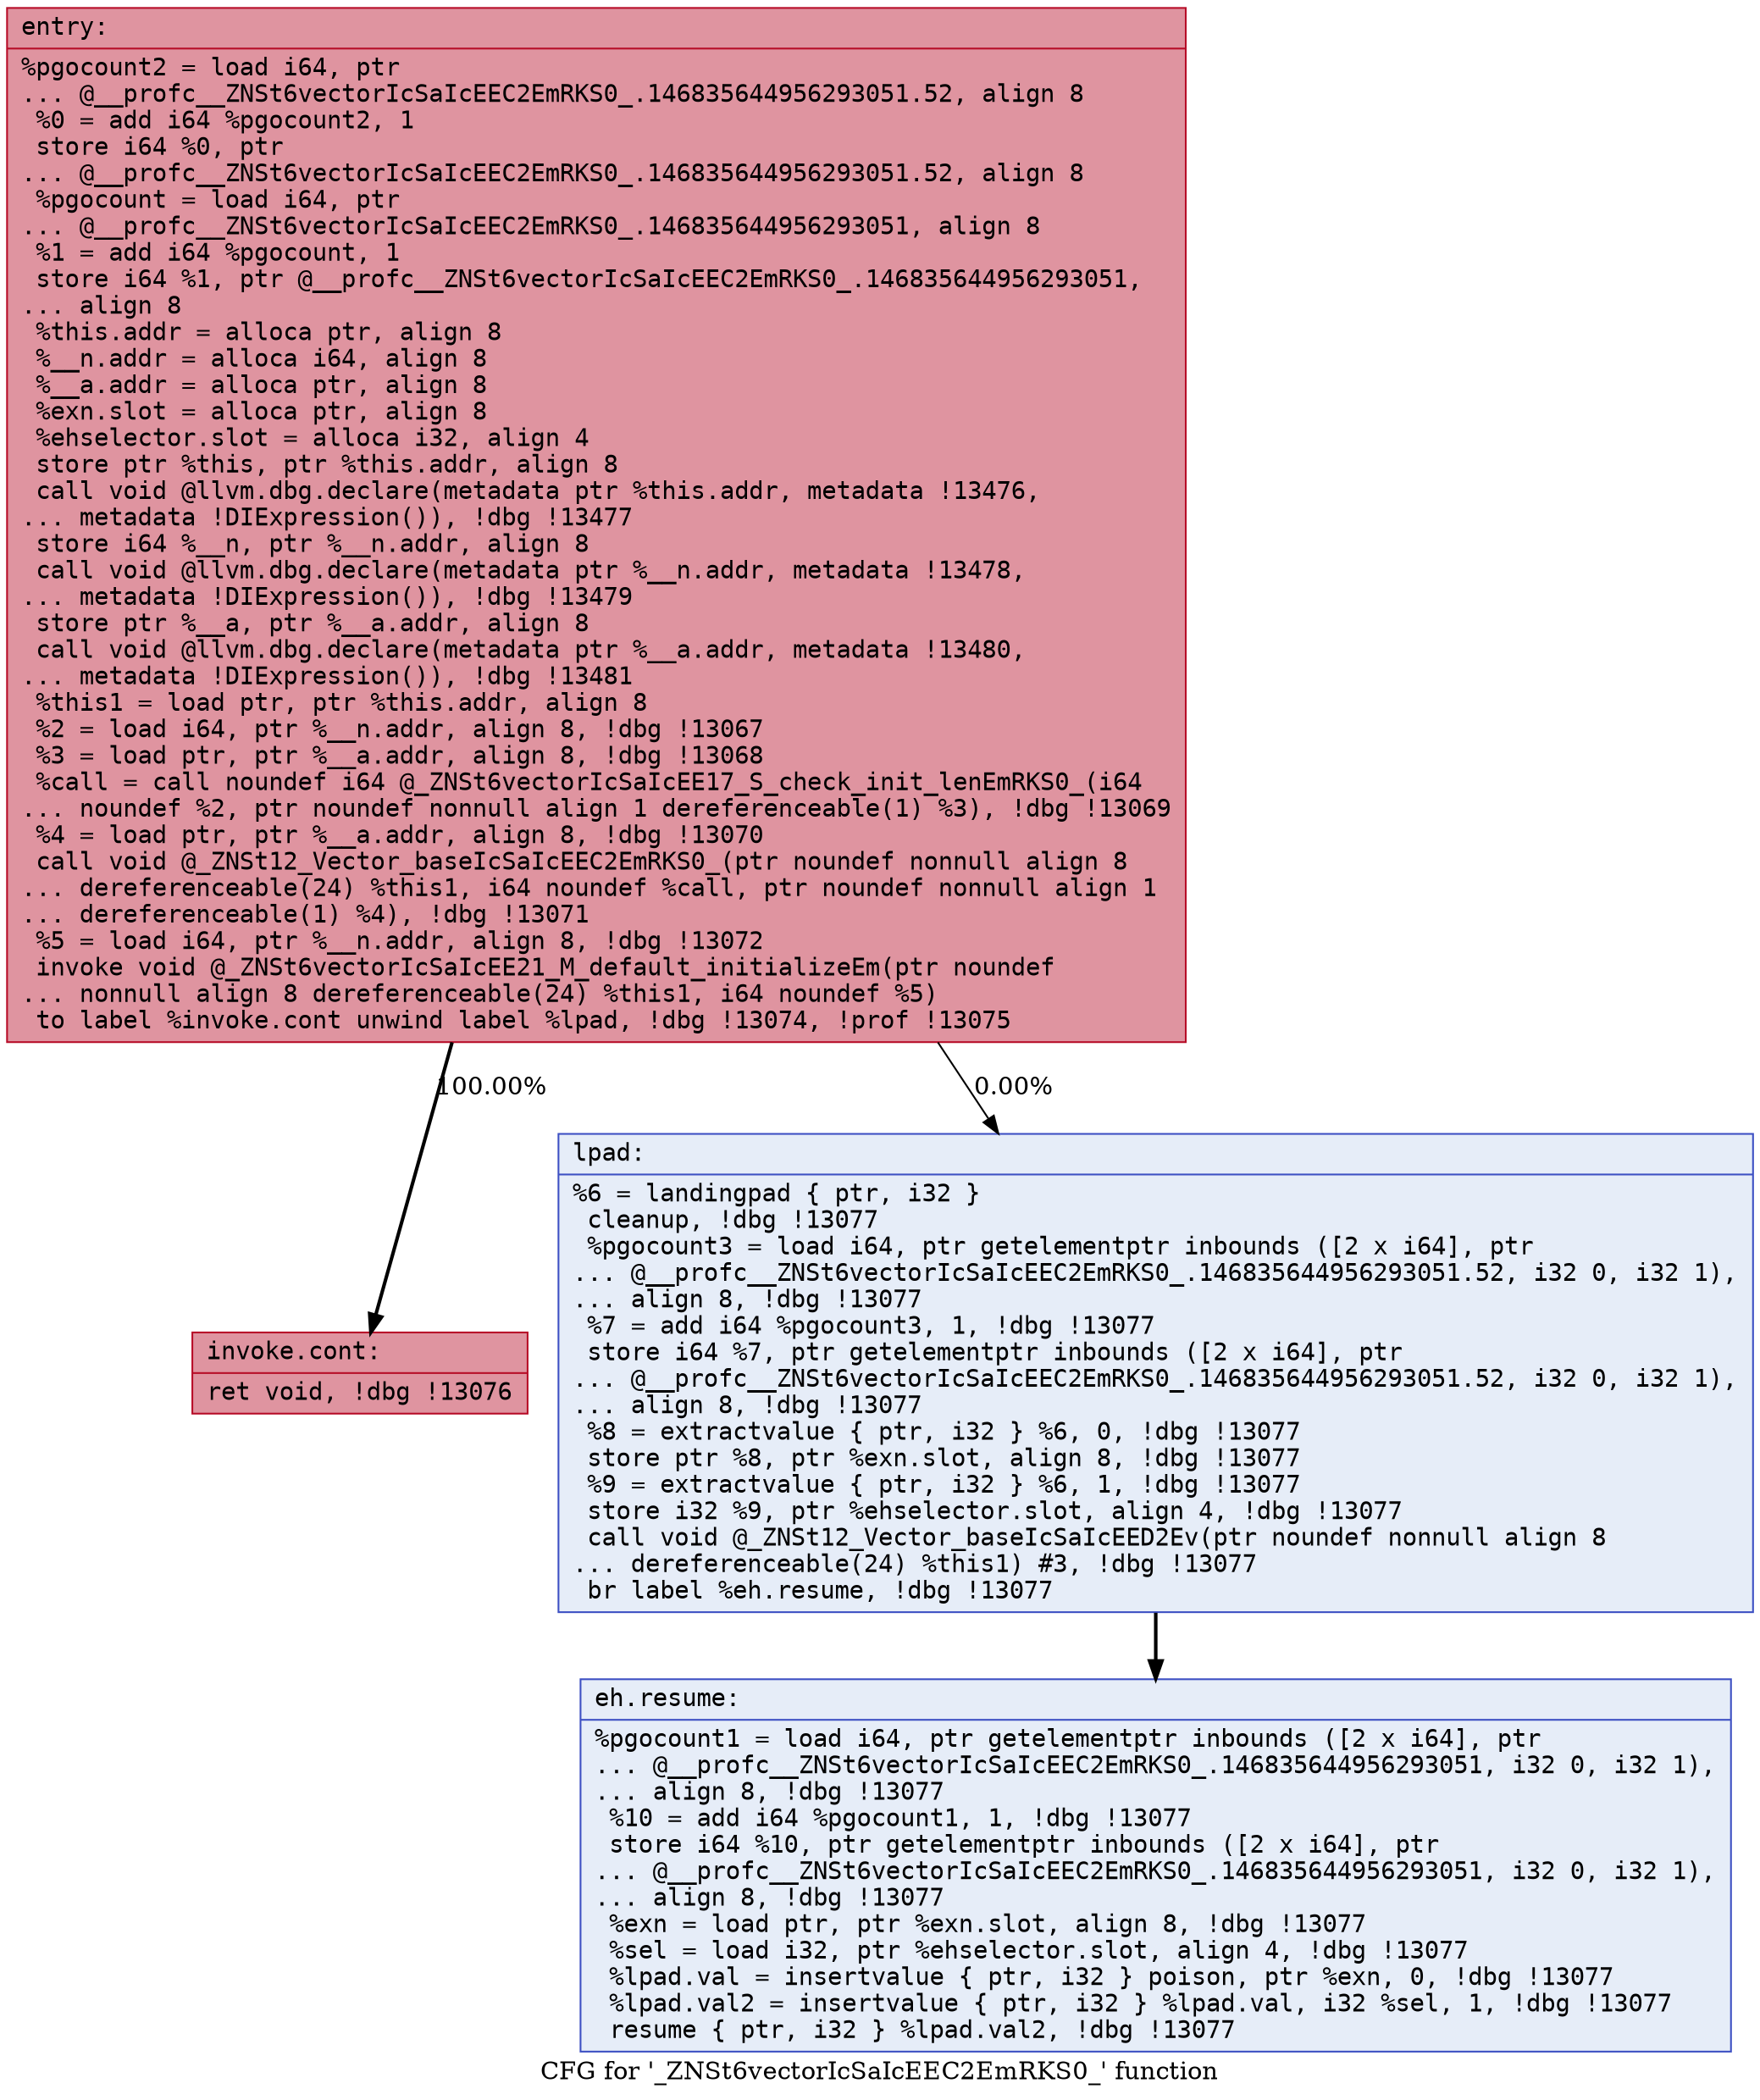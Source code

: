 digraph "CFG for '_ZNSt6vectorIcSaIcEEC2EmRKS0_' function" {
	label="CFG for '_ZNSt6vectorIcSaIcEEC2EmRKS0_' function";

	Node0x564268df5350 [shape=record,color="#b70d28ff", style=filled, fillcolor="#b70d2870" fontname="Courier",label="{entry:\l|  %pgocount2 = load i64, ptr\l... @__profc__ZNSt6vectorIcSaIcEEC2EmRKS0_.146835644956293051.52, align 8\l  %0 = add i64 %pgocount2, 1\l  store i64 %0, ptr\l... @__profc__ZNSt6vectorIcSaIcEEC2EmRKS0_.146835644956293051.52, align 8\l  %pgocount = load i64, ptr\l... @__profc__ZNSt6vectorIcSaIcEEC2EmRKS0_.146835644956293051, align 8\l  %1 = add i64 %pgocount, 1\l  store i64 %1, ptr @__profc__ZNSt6vectorIcSaIcEEC2EmRKS0_.146835644956293051,\l... align 8\l  %this.addr = alloca ptr, align 8\l  %__n.addr = alloca i64, align 8\l  %__a.addr = alloca ptr, align 8\l  %exn.slot = alloca ptr, align 8\l  %ehselector.slot = alloca i32, align 4\l  store ptr %this, ptr %this.addr, align 8\l  call void @llvm.dbg.declare(metadata ptr %this.addr, metadata !13476,\l... metadata !DIExpression()), !dbg !13477\l  store i64 %__n, ptr %__n.addr, align 8\l  call void @llvm.dbg.declare(metadata ptr %__n.addr, metadata !13478,\l... metadata !DIExpression()), !dbg !13479\l  store ptr %__a, ptr %__a.addr, align 8\l  call void @llvm.dbg.declare(metadata ptr %__a.addr, metadata !13480,\l... metadata !DIExpression()), !dbg !13481\l  %this1 = load ptr, ptr %this.addr, align 8\l  %2 = load i64, ptr %__n.addr, align 8, !dbg !13067\l  %3 = load ptr, ptr %__a.addr, align 8, !dbg !13068\l  %call = call noundef i64 @_ZNSt6vectorIcSaIcEE17_S_check_init_lenEmRKS0_(i64\l... noundef %2, ptr noundef nonnull align 1 dereferenceable(1) %3), !dbg !13069\l  %4 = load ptr, ptr %__a.addr, align 8, !dbg !13070\l  call void @_ZNSt12_Vector_baseIcSaIcEEC2EmRKS0_(ptr noundef nonnull align 8\l... dereferenceable(24) %this1, i64 noundef %call, ptr noundef nonnull align 1\l... dereferenceable(1) %4), !dbg !13071\l  %5 = load i64, ptr %__n.addr, align 8, !dbg !13072\l  invoke void @_ZNSt6vectorIcSaIcEE21_M_default_initializeEm(ptr noundef\l... nonnull align 8 dereferenceable(24) %this1, i64 noundef %5)\l          to label %invoke.cont unwind label %lpad, !dbg !13074, !prof !13075\l}"];
	Node0x564268df5350 -> Node0x564268df6640[tooltip="entry -> invoke.cont\nProbability 100.00%" label="100.00%" penwidth=2.00];
	Node0x564268df5350 -> Node0x564268df6690[tooltip="entry -> lpad\nProbability 0.00%" label="0.00%" penwidth=1.00];
	Node0x564268df6640 [shape=record,color="#b70d28ff", style=filled, fillcolor="#b70d2870" fontname="Courier",label="{invoke.cont:\l|  ret void, !dbg !13076\l}"];
	Node0x564268df6690 [shape=record,color="#3d50c3ff", style=filled, fillcolor="#c7d7f070" fontname="Courier",label="{lpad:\l|  %6 = landingpad \{ ptr, i32 \}\l          cleanup, !dbg !13077\l  %pgocount3 = load i64, ptr getelementptr inbounds ([2 x i64], ptr\l... @__profc__ZNSt6vectorIcSaIcEEC2EmRKS0_.146835644956293051.52, i32 0, i32 1),\l... align 8, !dbg !13077\l  %7 = add i64 %pgocount3, 1, !dbg !13077\l  store i64 %7, ptr getelementptr inbounds ([2 x i64], ptr\l... @__profc__ZNSt6vectorIcSaIcEEC2EmRKS0_.146835644956293051.52, i32 0, i32 1),\l... align 8, !dbg !13077\l  %8 = extractvalue \{ ptr, i32 \} %6, 0, !dbg !13077\l  store ptr %8, ptr %exn.slot, align 8, !dbg !13077\l  %9 = extractvalue \{ ptr, i32 \} %6, 1, !dbg !13077\l  store i32 %9, ptr %ehselector.slot, align 4, !dbg !13077\l  call void @_ZNSt12_Vector_baseIcSaIcEED2Ev(ptr noundef nonnull align 8\l... dereferenceable(24) %this1) #3, !dbg !13077\l  br label %eh.resume, !dbg !13077\l}"];
	Node0x564268df6690 -> Node0x564268df66e0[tooltip="lpad -> eh.resume\nProbability 100.00%" penwidth=2];
	Node0x564268df66e0 [shape=record,color="#3d50c3ff", style=filled, fillcolor="#c7d7f070" fontname="Courier",label="{eh.resume:\l|  %pgocount1 = load i64, ptr getelementptr inbounds ([2 x i64], ptr\l... @__profc__ZNSt6vectorIcSaIcEEC2EmRKS0_.146835644956293051, i32 0, i32 1),\l... align 8, !dbg !13077\l  %10 = add i64 %pgocount1, 1, !dbg !13077\l  store i64 %10, ptr getelementptr inbounds ([2 x i64], ptr\l... @__profc__ZNSt6vectorIcSaIcEEC2EmRKS0_.146835644956293051, i32 0, i32 1),\l... align 8, !dbg !13077\l  %exn = load ptr, ptr %exn.slot, align 8, !dbg !13077\l  %sel = load i32, ptr %ehselector.slot, align 4, !dbg !13077\l  %lpad.val = insertvalue \{ ptr, i32 \} poison, ptr %exn, 0, !dbg !13077\l  %lpad.val2 = insertvalue \{ ptr, i32 \} %lpad.val, i32 %sel, 1, !dbg !13077\l  resume \{ ptr, i32 \} %lpad.val2, !dbg !13077\l}"];
}
